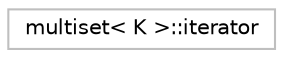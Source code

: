 digraph "Graphical Class Hierarchy"
{
 // LATEX_PDF_SIZE
  edge [fontname="Helvetica",fontsize="10",labelfontname="Helvetica",labelfontsize="10"];
  node [fontname="Helvetica",fontsize="10",shape=record];
  rankdir="LR";
  Node0 [label="multiset\< K \>::iterator",height=0.2,width=0.4,color="grey75", fillcolor="white", style="filled",tooltip="STL iterator class."];
}
